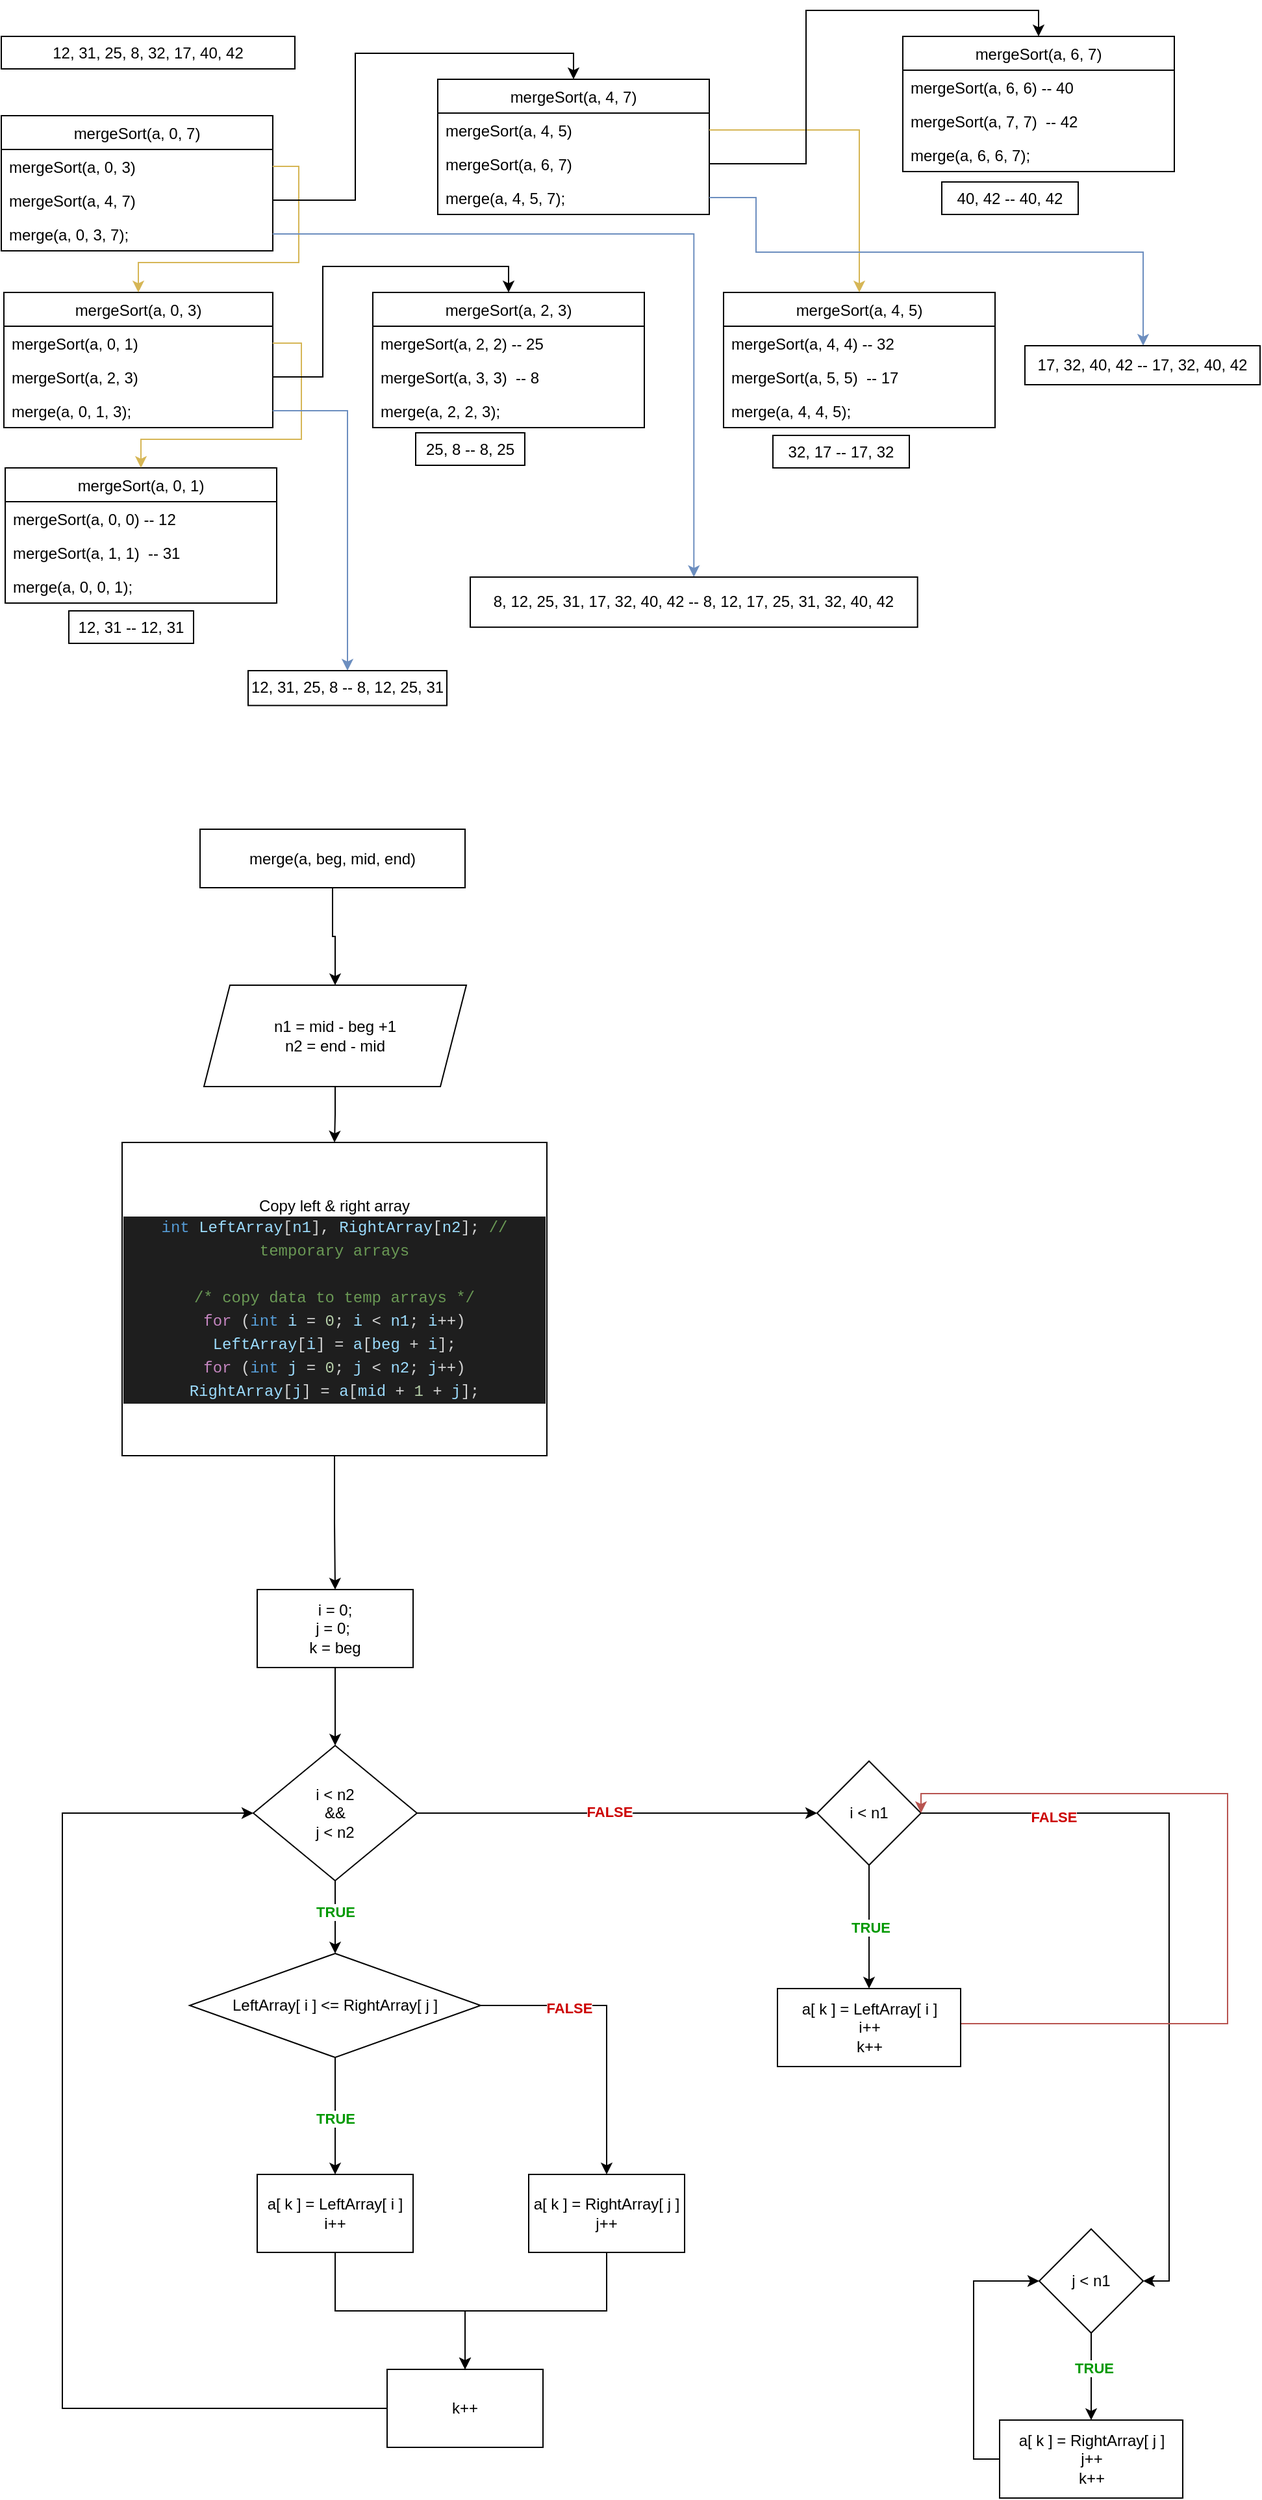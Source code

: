 <mxfile version="16.4.0" type="device"><diagram id="zh6HFT14B2OIdwj015c_" name="Page-1"><mxGraphModel dx="1000" dy="1392" grid="0" gridSize="10" guides="1" tooltips="1" connect="1" arrows="1" fold="1" page="1" pageScale="1" pageWidth="827" pageHeight="1169" math="0" shadow="0"><root><mxCell id="0"/><mxCell id="1" parent="0"/><mxCell id="RX56r7mLfQUxMycRONws-1" value="mergeSort(a, 0, 7)" style="swimlane;fontStyle=0;childLayout=stackLayout;horizontal=1;startSize=26;fillColor=none;horizontalStack=0;resizeParent=1;resizeParentMax=0;resizeLast=0;collapsible=1;marginBottom=0;" vertex="1" parent="1"><mxGeometry x="133" y="111" width="209" height="104" as="geometry"/></mxCell><mxCell id="RX56r7mLfQUxMycRONws-2" value="mergeSort(a, 0, 3)" style="text;strokeColor=none;fillColor=none;align=left;verticalAlign=top;spacingLeft=4;spacingRight=4;overflow=hidden;rotatable=0;points=[[0,0.5],[1,0.5]];portConstraint=eastwest;" vertex="1" parent="RX56r7mLfQUxMycRONws-1"><mxGeometry y="26" width="209" height="26" as="geometry"/></mxCell><mxCell id="RX56r7mLfQUxMycRONws-3" value="mergeSort(a, 4, 7)" style="text;strokeColor=none;fillColor=none;align=left;verticalAlign=top;spacingLeft=4;spacingRight=4;overflow=hidden;rotatable=0;points=[[0,0.5],[1,0.5]];portConstraint=eastwest;" vertex="1" parent="RX56r7mLfQUxMycRONws-1"><mxGeometry y="52" width="209" height="26" as="geometry"/></mxCell><mxCell id="RX56r7mLfQUxMycRONws-4" value="merge(a, 0, 3, 7);" style="text;strokeColor=none;fillColor=none;align=left;verticalAlign=top;spacingLeft=4;spacingRight=4;overflow=hidden;rotatable=0;points=[[0,0.5],[1,0.5]];portConstraint=eastwest;" vertex="1" parent="RX56r7mLfQUxMycRONws-1"><mxGeometry y="78" width="209" height="26" as="geometry"/></mxCell><mxCell id="RX56r7mLfQUxMycRONws-5" value="mergeSort(a, 0, 3)" style="swimlane;fontStyle=0;childLayout=stackLayout;horizontal=1;startSize=26;fillColor=none;horizontalStack=0;resizeParent=1;resizeParentMax=0;resizeLast=0;collapsible=1;marginBottom=0;" vertex="1" parent="1"><mxGeometry x="135" y="247" width="207" height="104" as="geometry"/></mxCell><mxCell id="RX56r7mLfQUxMycRONws-6" value="mergeSort(a, 0, 1)" style="text;strokeColor=none;fillColor=none;align=left;verticalAlign=top;spacingLeft=4;spacingRight=4;overflow=hidden;rotatable=0;points=[[0,0.5],[1,0.5]];portConstraint=eastwest;" vertex="1" parent="RX56r7mLfQUxMycRONws-5"><mxGeometry y="26" width="207" height="26" as="geometry"/></mxCell><mxCell id="RX56r7mLfQUxMycRONws-7" value="mergeSort(a, 2, 3)" style="text;strokeColor=none;fillColor=none;align=left;verticalAlign=top;spacingLeft=4;spacingRight=4;overflow=hidden;rotatable=0;points=[[0,0.5],[1,0.5]];portConstraint=eastwest;" vertex="1" parent="RX56r7mLfQUxMycRONws-5"><mxGeometry y="52" width="207" height="26" as="geometry"/></mxCell><mxCell id="RX56r7mLfQUxMycRONws-8" value="merge(a, 0, 1, 3);" style="text;strokeColor=none;fillColor=none;align=left;verticalAlign=top;spacingLeft=4;spacingRight=4;overflow=hidden;rotatable=0;points=[[0,0.5],[1,0.5]];portConstraint=eastwest;" vertex="1" parent="RX56r7mLfQUxMycRONws-5"><mxGeometry y="78" width="207" height="26" as="geometry"/></mxCell><mxCell id="RX56r7mLfQUxMycRONws-9" style="edgeStyle=orthogonalEdgeStyle;rounded=0;orthogonalLoop=1;jettySize=auto;html=1;entryX=0.5;entryY=0;entryDx=0;entryDy=0;fillColor=#fff2cc;strokeColor=#d6b656;" edge="1" parent="1" source="RX56r7mLfQUxMycRONws-2" target="RX56r7mLfQUxMycRONws-5"><mxGeometry relative="1" as="geometry"><Array as="points"><mxPoint x="362" y="150"/><mxPoint x="362" y="224"/><mxPoint x="239" y="224"/></Array></mxGeometry></mxCell><mxCell id="RX56r7mLfQUxMycRONws-10" value="mergeSort(a, 0, 1)" style="swimlane;fontStyle=0;childLayout=stackLayout;horizontal=1;startSize=26;fillColor=none;horizontalStack=0;resizeParent=1;resizeParentMax=0;resizeLast=0;collapsible=1;marginBottom=0;" vertex="1" parent="1"><mxGeometry x="136" y="382" width="209" height="104" as="geometry"/></mxCell><mxCell id="RX56r7mLfQUxMycRONws-11" value="mergeSort(a, 0, 0) -- 12" style="text;strokeColor=none;fillColor=none;align=left;verticalAlign=top;spacingLeft=4;spacingRight=4;overflow=hidden;rotatable=0;points=[[0,0.5],[1,0.5]];portConstraint=eastwest;" vertex="1" parent="RX56r7mLfQUxMycRONws-10"><mxGeometry y="26" width="209" height="26" as="geometry"/></mxCell><mxCell id="RX56r7mLfQUxMycRONws-12" value="mergeSort(a, 1, 1)  -- 31" style="text;strokeColor=none;fillColor=none;align=left;verticalAlign=top;spacingLeft=4;spacingRight=4;overflow=hidden;rotatable=0;points=[[0,0.5],[1,0.5]];portConstraint=eastwest;" vertex="1" parent="RX56r7mLfQUxMycRONws-10"><mxGeometry y="52" width="209" height="26" as="geometry"/></mxCell><mxCell id="RX56r7mLfQUxMycRONws-13" value="merge(a, 0, 0, 1);" style="text;strokeColor=none;fillColor=none;align=left;verticalAlign=top;spacingLeft=4;spacingRight=4;overflow=hidden;rotatable=0;points=[[0,0.5],[1,0.5]];portConstraint=eastwest;" vertex="1" parent="RX56r7mLfQUxMycRONws-10"><mxGeometry y="78" width="209" height="26" as="geometry"/></mxCell><mxCell id="RX56r7mLfQUxMycRONws-14" style="edgeStyle=orthogonalEdgeStyle;rounded=0;orthogonalLoop=1;jettySize=auto;html=1;entryX=0.5;entryY=0;entryDx=0;entryDy=0;fillColor=#fff2cc;strokeColor=#d6b656;" edge="1" parent="1" source="RX56r7mLfQUxMycRONws-6" target="RX56r7mLfQUxMycRONws-10"><mxGeometry relative="1" as="geometry"><Array as="points"><mxPoint x="364" y="286"/><mxPoint x="364" y="360"/><mxPoint x="241" y="360"/></Array></mxGeometry></mxCell><mxCell id="RX56r7mLfQUxMycRONws-15" value="12, 31, 25, 8, 32, 17, 40, 42" style="rounded=0;whiteSpace=wrap;html=1;" vertex="1" parent="1"><mxGeometry x="133" y="50" width="226" height="25" as="geometry"/></mxCell><mxCell id="RX56r7mLfQUxMycRONws-16" value="12, 31 -- 12, 31" style="rounded=0;whiteSpace=wrap;html=1;" vertex="1" parent="1"><mxGeometry x="185" y="492" width="96" height="25" as="geometry"/></mxCell><mxCell id="RX56r7mLfQUxMycRONws-17" value="mergeSort(a, 2, 3)" style="swimlane;fontStyle=0;childLayout=stackLayout;horizontal=1;startSize=26;fillColor=none;horizontalStack=0;resizeParent=1;resizeParentMax=0;resizeLast=0;collapsible=1;marginBottom=0;" vertex="1" parent="1"><mxGeometry x="419" y="247" width="209" height="104" as="geometry"/></mxCell><mxCell id="RX56r7mLfQUxMycRONws-18" value="mergeSort(a, 2, 2) -- 25" style="text;strokeColor=none;fillColor=none;align=left;verticalAlign=top;spacingLeft=4;spacingRight=4;overflow=hidden;rotatable=0;points=[[0,0.5],[1,0.5]];portConstraint=eastwest;" vertex="1" parent="RX56r7mLfQUxMycRONws-17"><mxGeometry y="26" width="209" height="26" as="geometry"/></mxCell><mxCell id="RX56r7mLfQUxMycRONws-19" value="mergeSort(a, 3, 3)  -- 8" style="text;strokeColor=none;fillColor=none;align=left;verticalAlign=top;spacingLeft=4;spacingRight=4;overflow=hidden;rotatable=0;points=[[0,0.5],[1,0.5]];portConstraint=eastwest;" vertex="1" parent="RX56r7mLfQUxMycRONws-17"><mxGeometry y="52" width="209" height="26" as="geometry"/></mxCell><mxCell id="RX56r7mLfQUxMycRONws-20" value="merge(a, 2, 2, 3);" style="text;strokeColor=none;fillColor=none;align=left;verticalAlign=top;spacingLeft=4;spacingRight=4;overflow=hidden;rotatable=0;points=[[0,0.5],[1,0.5]];portConstraint=eastwest;" vertex="1" parent="RX56r7mLfQUxMycRONws-17"><mxGeometry y="78" width="209" height="26" as="geometry"/></mxCell><mxCell id="RX56r7mLfQUxMycRONws-21" style="edgeStyle=orthogonalEdgeStyle;rounded=0;orthogonalLoop=1;jettySize=auto;html=1;entryX=0.5;entryY=0;entryDx=0;entryDy=0;" edge="1" parent="1" source="RX56r7mLfQUxMycRONws-7" target="RX56r7mLfQUxMycRONws-17"><mxGeometry relative="1" as="geometry"/></mxCell><mxCell id="RX56r7mLfQUxMycRONws-22" value="25, 8 -- 8, 25" style="rounded=0;whiteSpace=wrap;html=1;" vertex="1" parent="1"><mxGeometry x="452" y="355" width="84" height="25" as="geometry"/></mxCell><mxCell id="RX56r7mLfQUxMycRONws-24" style="edgeStyle=orthogonalEdgeStyle;rounded=0;orthogonalLoop=1;jettySize=auto;html=1;fillColor=#dae8fc;strokeColor=#6c8ebf;" edge="1" parent="1" source="RX56r7mLfQUxMycRONws-8" target="RX56r7mLfQUxMycRONws-25"><mxGeometry relative="1" as="geometry"><mxPoint x="403.4" y="535.2" as="targetPoint"/></mxGeometry></mxCell><mxCell id="RX56r7mLfQUxMycRONws-25" value="12, 31, 25, 8 -- 8, 12, 25, 31" style="rounded=0;whiteSpace=wrap;html=1;" vertex="1" parent="1"><mxGeometry x="323" y="538" width="153" height="26.8" as="geometry"/></mxCell><mxCell id="RX56r7mLfQUxMycRONws-26" value="mergeSort(a, 4, 7)" style="swimlane;fontStyle=0;childLayout=stackLayout;horizontal=1;startSize=26;fillColor=none;horizontalStack=0;resizeParent=1;resizeParentMax=0;resizeLast=0;collapsible=1;marginBottom=0;" vertex="1" parent="1"><mxGeometry x="469" y="83" width="209" height="104" as="geometry"/></mxCell><mxCell id="RX56r7mLfQUxMycRONws-27" value="mergeSort(a, 4, 5)" style="text;strokeColor=none;fillColor=none;align=left;verticalAlign=top;spacingLeft=4;spacingRight=4;overflow=hidden;rotatable=0;points=[[0,0.5],[1,0.5]];portConstraint=eastwest;" vertex="1" parent="RX56r7mLfQUxMycRONws-26"><mxGeometry y="26" width="209" height="26" as="geometry"/></mxCell><mxCell id="RX56r7mLfQUxMycRONws-28" value="mergeSort(a, 6, 7) " style="text;strokeColor=none;fillColor=none;align=left;verticalAlign=top;spacingLeft=4;spacingRight=4;overflow=hidden;rotatable=0;points=[[0,0.5],[1,0.5]];portConstraint=eastwest;" vertex="1" parent="RX56r7mLfQUxMycRONws-26"><mxGeometry y="52" width="209" height="26" as="geometry"/></mxCell><mxCell id="RX56r7mLfQUxMycRONws-29" value="merge(a, 4, 5, 7);" style="text;strokeColor=none;fillColor=none;align=left;verticalAlign=top;spacingLeft=4;spacingRight=4;overflow=hidden;rotatable=0;points=[[0,0.5],[1,0.5]];portConstraint=eastwest;" vertex="1" parent="RX56r7mLfQUxMycRONws-26"><mxGeometry y="78" width="209" height="26" as="geometry"/></mxCell><mxCell id="RX56r7mLfQUxMycRONws-30" style="edgeStyle=orthogonalEdgeStyle;rounded=0;orthogonalLoop=1;jettySize=auto;html=1;entryX=0.5;entryY=0;entryDx=0;entryDy=0;" edge="1" parent="1" source="RX56r7mLfQUxMycRONws-3" target="RX56r7mLfQUxMycRONws-26"><mxGeometry relative="1" as="geometry"/></mxCell><mxCell id="RX56r7mLfQUxMycRONws-31" value="mergeSort(a, 4, 5)" style="swimlane;fontStyle=0;childLayout=stackLayout;horizontal=1;startSize=26;fillColor=none;horizontalStack=0;resizeParent=1;resizeParentMax=0;resizeLast=0;collapsible=1;marginBottom=0;" vertex="1" parent="1"><mxGeometry x="689" y="247" width="209" height="104" as="geometry"/></mxCell><mxCell id="RX56r7mLfQUxMycRONws-32" value="mergeSort(a, 4, 4) -- 32" style="text;strokeColor=none;fillColor=none;align=left;verticalAlign=top;spacingLeft=4;spacingRight=4;overflow=hidden;rotatable=0;points=[[0,0.5],[1,0.5]];portConstraint=eastwest;" vertex="1" parent="RX56r7mLfQUxMycRONws-31"><mxGeometry y="26" width="209" height="26" as="geometry"/></mxCell><mxCell id="RX56r7mLfQUxMycRONws-33" value="mergeSort(a, 5, 5)  -- 17" style="text;strokeColor=none;fillColor=none;align=left;verticalAlign=top;spacingLeft=4;spacingRight=4;overflow=hidden;rotatable=0;points=[[0,0.5],[1,0.5]];portConstraint=eastwest;" vertex="1" parent="RX56r7mLfQUxMycRONws-31"><mxGeometry y="52" width="209" height="26" as="geometry"/></mxCell><mxCell id="RX56r7mLfQUxMycRONws-34" value="merge(a, 4, 4, 5);" style="text;strokeColor=none;fillColor=none;align=left;verticalAlign=top;spacingLeft=4;spacingRight=4;overflow=hidden;rotatable=0;points=[[0,0.5],[1,0.5]];portConstraint=eastwest;" vertex="1" parent="RX56r7mLfQUxMycRONws-31"><mxGeometry y="78" width="209" height="26" as="geometry"/></mxCell><mxCell id="RX56r7mLfQUxMycRONws-35" style="edgeStyle=orthogonalEdgeStyle;rounded=0;orthogonalLoop=1;jettySize=auto;html=1;entryX=0.5;entryY=0;entryDx=0;entryDy=0;fillColor=#fff2cc;strokeColor=#d6b656;" edge="1" parent="1" source="RX56r7mLfQUxMycRONws-27" target="RX56r7mLfQUxMycRONws-31"><mxGeometry relative="1" as="geometry"/></mxCell><mxCell id="RX56r7mLfQUxMycRONws-36" value="32, 17 -- 17, 32" style="rounded=0;whiteSpace=wrap;html=1;" vertex="1" parent="1"><mxGeometry x="727" y="357" width="105" height="25" as="geometry"/></mxCell><mxCell id="RX56r7mLfQUxMycRONws-38" value="mergeSort(a, 6, 7)" style="swimlane;fontStyle=0;childLayout=stackLayout;horizontal=1;startSize=26;fillColor=none;horizontalStack=0;resizeParent=1;resizeParentMax=0;resizeLast=0;collapsible=1;marginBottom=0;" vertex="1" parent="1"><mxGeometry x="827" y="50" width="209" height="104" as="geometry"/></mxCell><mxCell id="RX56r7mLfQUxMycRONws-39" value="mergeSort(a, 6, 6) -- 40" style="text;strokeColor=none;fillColor=none;align=left;verticalAlign=top;spacingLeft=4;spacingRight=4;overflow=hidden;rotatable=0;points=[[0,0.5],[1,0.5]];portConstraint=eastwest;" vertex="1" parent="RX56r7mLfQUxMycRONws-38"><mxGeometry y="26" width="209" height="26" as="geometry"/></mxCell><mxCell id="RX56r7mLfQUxMycRONws-40" value="mergeSort(a, 7, 7)  -- 42" style="text;strokeColor=none;fillColor=none;align=left;verticalAlign=top;spacingLeft=4;spacingRight=4;overflow=hidden;rotatable=0;points=[[0,0.5],[1,0.5]];portConstraint=eastwest;" vertex="1" parent="RX56r7mLfQUxMycRONws-38"><mxGeometry y="52" width="209" height="26" as="geometry"/></mxCell><mxCell id="RX56r7mLfQUxMycRONws-41" value="merge(a, 6, 6, 7);" style="text;strokeColor=none;fillColor=none;align=left;verticalAlign=top;spacingLeft=4;spacingRight=4;overflow=hidden;rotatable=0;points=[[0,0.5],[1,0.5]];portConstraint=eastwest;" vertex="1" parent="RX56r7mLfQUxMycRONws-38"><mxGeometry y="78" width="209" height="26" as="geometry"/></mxCell><mxCell id="RX56r7mLfQUxMycRONws-42" style="edgeStyle=orthogonalEdgeStyle;rounded=0;orthogonalLoop=1;jettySize=auto;html=1;entryX=0.5;entryY=0;entryDx=0;entryDy=0;" edge="1" parent="1" source="RX56r7mLfQUxMycRONws-28" target="RX56r7mLfQUxMycRONws-38"><mxGeometry relative="1" as="geometry"/></mxCell><mxCell id="RX56r7mLfQUxMycRONws-43" value="40, 42 -- 40, 42" style="rounded=0;whiteSpace=wrap;html=1;" vertex="1" parent="1"><mxGeometry x="857" y="162" width="105" height="25" as="geometry"/></mxCell><mxCell id="RX56r7mLfQUxMycRONws-44" style="edgeStyle=orthogonalEdgeStyle;rounded=0;orthogonalLoop=1;jettySize=auto;html=1;fillColor=#dae8fc;strokeColor=#6c8ebf;exitX=1;exitY=0.5;exitDx=0;exitDy=0;" edge="1" parent="1" source="RX56r7mLfQUxMycRONws-29" target="RX56r7mLfQUxMycRONws-45"><mxGeometry relative="1" as="geometry"><mxPoint x="981" y="318" as="targetPoint"/><Array as="points"><mxPoint x="714" y="174"/><mxPoint x="714" y="216"/><mxPoint x="1012" y="216"/></Array></mxGeometry></mxCell><mxCell id="RX56r7mLfQUxMycRONws-45" value="17, 32, 40, 42 -- 17, 32, 40, 42" style="rounded=0;whiteSpace=wrap;html=1;" vertex="1" parent="1"><mxGeometry x="921" y="288" width="181" height="30" as="geometry"/></mxCell><mxCell id="RX56r7mLfQUxMycRONws-46" style="edgeStyle=orthogonalEdgeStyle;rounded=0;orthogonalLoop=1;jettySize=auto;html=1;fillColor=#dae8fc;strokeColor=#6c8ebf;" edge="1" parent="1" source="RX56r7mLfQUxMycRONws-4" target="RX56r7mLfQUxMycRONws-47"><mxGeometry relative="1" as="geometry"><mxPoint x="660.667" y="497.429" as="targetPoint"/></mxGeometry></mxCell><mxCell id="RX56r7mLfQUxMycRONws-47" value="8, 12, 25, 31, 17, 32, 40, 42 -- 8, 12, 17, 25, 31, 32, 40, 42" style="rounded=0;whiteSpace=wrap;html=1;" vertex="1" parent="1"><mxGeometry x="494.0" y="466" width="344.33" height="38.57" as="geometry"/></mxCell><mxCell id="RX56r7mLfQUxMycRONws-54" value="" style="edgeStyle=orthogonalEdgeStyle;rounded=0;orthogonalLoop=1;jettySize=auto;html=1;" edge="1" parent="1" source="RX56r7mLfQUxMycRONws-52" target="RX56r7mLfQUxMycRONws-53"><mxGeometry relative="1" as="geometry"/></mxCell><mxCell id="RX56r7mLfQUxMycRONws-52" value="merge(a, beg, mid, end)" style="rounded=0;whiteSpace=wrap;html=1;" vertex="1" parent="1"><mxGeometry x="286" y="660" width="204" height="45" as="geometry"/></mxCell><mxCell id="RX56r7mLfQUxMycRONws-56" value="" style="edgeStyle=orthogonalEdgeStyle;rounded=0;orthogonalLoop=1;jettySize=auto;html=1;" edge="1" parent="1" source="RX56r7mLfQUxMycRONws-53" target="RX56r7mLfQUxMycRONws-55"><mxGeometry relative="1" as="geometry"/></mxCell><mxCell id="RX56r7mLfQUxMycRONws-53" value="n1 = mid - beg +1&lt;br&gt;n2 = end - mid" style="shape=parallelogram;perimeter=parallelogramPerimeter;whiteSpace=wrap;html=1;fixedSize=1;rounded=0;" vertex="1" parent="1"><mxGeometry x="289" y="780" width="202" height="78" as="geometry"/></mxCell><mxCell id="RX56r7mLfQUxMycRONws-58" value="" style="edgeStyle=orthogonalEdgeStyle;rounded=0;orthogonalLoop=1;jettySize=auto;html=1;" edge="1" parent="1" source="RX56r7mLfQUxMycRONws-55" target="RX56r7mLfQUxMycRONws-57"><mxGeometry relative="1" as="geometry"/></mxCell><mxCell id="RX56r7mLfQUxMycRONws-55" value="Copy left &amp;amp; right array&lt;br&gt;&lt;div style=&quot;color: rgb(212 , 212 , 212) ; background-color: rgb(30 , 30 , 30) ; font-family: &amp;#34;menlo&amp;#34; , &amp;#34;monaco&amp;#34; , &amp;#34;courier new&amp;#34; , monospace ; line-height: 18px&quot;&gt;&lt;div&gt;&lt;span style=&quot;color: #569cd6&quot;&gt;int&lt;/span&gt; &lt;span style=&quot;color: #9cdcfe&quot;&gt;LeftArray&lt;/span&gt;[&lt;span style=&quot;color: #9cdcfe&quot;&gt;n1&lt;/span&gt;], &lt;span style=&quot;color: #9cdcfe&quot;&gt;RightArray&lt;/span&gt;[&lt;span style=&quot;color: #9cdcfe&quot;&gt;n2&lt;/span&gt;];&lt;span style=&quot;color: #6a9955&quot;&gt; // temporary arrays&lt;/span&gt;&lt;/div&gt;&lt;br&gt;&lt;div&gt;&lt;span style=&quot;color: #6a9955&quot;&gt;    /* copy data to temp arrays */&lt;/span&gt;&lt;/div&gt;&lt;div&gt;    &lt;span style=&quot;color: #c586c0&quot;&gt;for&lt;/span&gt; (&lt;span style=&quot;color: #569cd6&quot;&gt;int&lt;/span&gt; &lt;span style=&quot;color: #9cdcfe&quot;&gt;i&lt;/span&gt; = &lt;span style=&quot;color: #b5cea8&quot;&gt;0&lt;/span&gt;; &lt;span style=&quot;color: #9cdcfe&quot;&gt;i&lt;/span&gt; &amp;lt; &lt;span style=&quot;color: #9cdcfe&quot;&gt;n1&lt;/span&gt;; &lt;span style=&quot;color: #9cdcfe&quot;&gt;i&lt;/span&gt;++)&lt;/div&gt;&lt;div&gt;        &lt;span style=&quot;color: #9cdcfe&quot;&gt;LeftArray&lt;/span&gt;[&lt;span style=&quot;color: #9cdcfe&quot;&gt;i&lt;/span&gt;] = &lt;span style=&quot;color: #9cdcfe&quot;&gt;a&lt;/span&gt;[&lt;span style=&quot;color: #9cdcfe&quot;&gt;beg&lt;/span&gt; + &lt;span style=&quot;color: #9cdcfe&quot;&gt;i&lt;/span&gt;];&lt;/div&gt;&lt;div&gt;    &lt;span style=&quot;color: #c586c0&quot;&gt;for&lt;/span&gt; (&lt;span style=&quot;color: #569cd6&quot;&gt;int&lt;/span&gt; &lt;span style=&quot;color: #9cdcfe&quot;&gt;j&lt;/span&gt; = &lt;span style=&quot;color: #b5cea8&quot;&gt;0&lt;/span&gt;; &lt;span style=&quot;color: #9cdcfe&quot;&gt;j&lt;/span&gt; &amp;lt; &lt;span style=&quot;color: #9cdcfe&quot;&gt;n2&lt;/span&gt;; &lt;span style=&quot;color: #9cdcfe&quot;&gt;j&lt;/span&gt;++)&lt;/div&gt;&lt;div&gt;        &lt;span style=&quot;color: #9cdcfe&quot;&gt;RightArray&lt;/span&gt;[&lt;span style=&quot;color: #9cdcfe&quot;&gt;j&lt;/span&gt;] = &lt;span style=&quot;color: #9cdcfe&quot;&gt;a&lt;/span&gt;[&lt;span style=&quot;color: #9cdcfe&quot;&gt;mid&lt;/span&gt; + &lt;span style=&quot;color: #b5cea8&quot;&gt;1&lt;/span&gt; + &lt;span style=&quot;color: #9cdcfe&quot;&gt;j&lt;/span&gt;];&lt;/div&gt;&lt;/div&gt;" style="whiteSpace=wrap;html=1;rounded=0;" vertex="1" parent="1"><mxGeometry x="226" y="901" width="327" height="241" as="geometry"/></mxCell><mxCell id="RX56r7mLfQUxMycRONws-60" value="" style="edgeStyle=orthogonalEdgeStyle;rounded=0;orthogonalLoop=1;jettySize=auto;html=1;" edge="1" parent="1" source="RX56r7mLfQUxMycRONws-57" target="RX56r7mLfQUxMycRONws-59"><mxGeometry relative="1" as="geometry"/></mxCell><mxCell id="RX56r7mLfQUxMycRONws-57" value="i = 0;&lt;br&gt;j = 0;&amp;nbsp;&lt;br&gt;k = beg" style="whiteSpace=wrap;html=1;rounded=0;" vertex="1" parent="1"><mxGeometry x="330" y="1245" width="120" height="60" as="geometry"/></mxCell><mxCell id="RX56r7mLfQUxMycRONws-62" value="" style="edgeStyle=orthogonalEdgeStyle;rounded=0;orthogonalLoop=1;jettySize=auto;html=1;" edge="1" parent="1" source="RX56r7mLfQUxMycRONws-59" target="RX56r7mLfQUxMycRONws-61"><mxGeometry relative="1" as="geometry"/></mxCell><mxCell id="RX56r7mLfQUxMycRONws-72" value="TRUE" style="edgeLabel;html=1;align=center;verticalAlign=middle;resizable=0;points=[];fontColor=#009900;fontStyle=1" vertex="1" connectable="0" parent="RX56r7mLfQUxMycRONws-62"><mxGeometry x="-0.143" relative="1" as="geometry"><mxPoint as="offset"/></mxGeometry></mxCell><mxCell id="RX56r7mLfQUxMycRONws-77" value="" style="edgeStyle=orthogonalEdgeStyle;rounded=0;orthogonalLoop=1;jettySize=auto;html=1;" edge="1" parent="1" source="RX56r7mLfQUxMycRONws-59" target="RX56r7mLfQUxMycRONws-76"><mxGeometry relative="1" as="geometry"/></mxCell><mxCell id="RX56r7mLfQUxMycRONws-78" value="FALSE" style="edgeLabel;html=1;align=center;verticalAlign=middle;resizable=0;points=[];fontColor=#CC0000;fontStyle=1" vertex="1" connectable="0" parent="RX56r7mLfQUxMycRONws-77"><mxGeometry x="-0.039" y="1" relative="1" as="geometry"><mxPoint as="offset"/></mxGeometry></mxCell><mxCell id="RX56r7mLfQUxMycRONws-59" value="i &amp;lt; n2&lt;br&gt;&amp;amp;&amp;amp;&lt;br&gt;j &amp;lt; n2" style="rhombus;whiteSpace=wrap;html=1;rounded=0;" vertex="1" parent="1"><mxGeometry x="327" y="1365" width="126" height="104" as="geometry"/></mxCell><mxCell id="RX56r7mLfQUxMycRONws-64" value="" style="edgeStyle=orthogonalEdgeStyle;rounded=0;orthogonalLoop=1;jettySize=auto;html=1;" edge="1" parent="1" source="RX56r7mLfQUxMycRONws-61" target="RX56r7mLfQUxMycRONws-63"><mxGeometry relative="1" as="geometry"/></mxCell><mxCell id="RX56r7mLfQUxMycRONws-65" value="TRUE" style="edgeLabel;html=1;align=center;verticalAlign=middle;resizable=0;points=[];fontColor=#009900;fontStyle=1" vertex="1" connectable="0" parent="RX56r7mLfQUxMycRONws-64"><mxGeometry x="0.033" relative="1" as="geometry"><mxPoint as="offset"/></mxGeometry></mxCell><mxCell id="RX56r7mLfQUxMycRONws-67" value="" style="edgeStyle=orthogonalEdgeStyle;rounded=0;orthogonalLoop=1;jettySize=auto;html=1;" edge="1" parent="1" source="RX56r7mLfQUxMycRONws-61" target="RX56r7mLfQUxMycRONws-66"><mxGeometry relative="1" as="geometry"/></mxCell><mxCell id="RX56r7mLfQUxMycRONws-73" value="FALSE" style="edgeLabel;html=1;align=center;verticalAlign=middle;resizable=0;points=[];fontStyle=1;fontColor=#CC0000;" vertex="1" connectable="0" parent="RX56r7mLfQUxMycRONws-67"><mxGeometry x="-0.401" y="-2" relative="1" as="geometry"><mxPoint as="offset"/></mxGeometry></mxCell><mxCell id="RX56r7mLfQUxMycRONws-61" value="LeftArray[ i ] &amp;lt;= RightArray[ j ]" style="rhombus;whiteSpace=wrap;html=1;rounded=0;" vertex="1" parent="1"><mxGeometry x="278" y="1525" width="224" height="80" as="geometry"/></mxCell><mxCell id="RX56r7mLfQUxMycRONws-69" value="" style="edgeStyle=orthogonalEdgeStyle;rounded=0;orthogonalLoop=1;jettySize=auto;html=1;" edge="1" parent="1" source="RX56r7mLfQUxMycRONws-63" target="RX56r7mLfQUxMycRONws-68"><mxGeometry relative="1" as="geometry"/></mxCell><mxCell id="RX56r7mLfQUxMycRONws-63" value="a[ k ] = LeftArray[ i ]&lt;br&gt;i++" style="whiteSpace=wrap;html=1;rounded=0;" vertex="1" parent="1"><mxGeometry x="330" y="1695" width="120" height="60" as="geometry"/></mxCell><mxCell id="RX56r7mLfQUxMycRONws-70" style="edgeStyle=orthogonalEdgeStyle;rounded=0;orthogonalLoop=1;jettySize=auto;html=1;" edge="1" parent="1" source="RX56r7mLfQUxMycRONws-66" target="RX56r7mLfQUxMycRONws-68"><mxGeometry relative="1" as="geometry"/></mxCell><mxCell id="RX56r7mLfQUxMycRONws-66" value="&lt;span&gt;a[ k ] = RightArray[ j ]&lt;/span&gt;&lt;br&gt;&lt;span&gt;j++&lt;/span&gt;" style="whiteSpace=wrap;html=1;rounded=0;" vertex="1" parent="1"><mxGeometry x="539" y="1695" width="120" height="60" as="geometry"/></mxCell><mxCell id="RX56r7mLfQUxMycRONws-71" style="edgeStyle=orthogonalEdgeStyle;rounded=0;orthogonalLoop=1;jettySize=auto;html=1;entryX=0;entryY=0.5;entryDx=0;entryDy=0;" edge="1" parent="1" source="RX56r7mLfQUxMycRONws-68" target="RX56r7mLfQUxMycRONws-59"><mxGeometry relative="1" as="geometry"><Array as="points"><mxPoint x="180" y="1875"/><mxPoint x="180" y="1417"/></Array></mxGeometry></mxCell><mxCell id="RX56r7mLfQUxMycRONws-68" value="k++" style="whiteSpace=wrap;html=1;rounded=0;" vertex="1" parent="1"><mxGeometry x="430" y="1845" width="120" height="60" as="geometry"/></mxCell><mxCell id="RX56r7mLfQUxMycRONws-80" value="" style="edgeStyle=orthogonalEdgeStyle;rounded=0;orthogonalLoop=1;jettySize=auto;html=1;" edge="1" parent="1" source="RX56r7mLfQUxMycRONws-76" target="RX56r7mLfQUxMycRONws-79"><mxGeometry relative="1" as="geometry"/></mxCell><mxCell id="RX56r7mLfQUxMycRONws-81" value="TRUE" style="edgeLabel;html=1;align=center;verticalAlign=middle;resizable=0;points=[];fontColor=#009900;fontStyle=1" vertex="1" connectable="0" parent="RX56r7mLfQUxMycRONws-80"><mxGeometry y="1" relative="1" as="geometry"><mxPoint as="offset"/></mxGeometry></mxCell><mxCell id="RX56r7mLfQUxMycRONws-84" style="edgeStyle=orthogonalEdgeStyle;rounded=0;orthogonalLoop=1;jettySize=auto;html=1;entryX=1;entryY=0.5;entryDx=0;entryDy=0;" edge="1" parent="1" source="RX56r7mLfQUxMycRONws-76" target="RX56r7mLfQUxMycRONws-85"><mxGeometry relative="1" as="geometry"><mxPoint x="1110" y="1811" as="targetPoint"/></mxGeometry></mxCell><mxCell id="RX56r7mLfQUxMycRONws-86" value="FALSE" style="edgeLabel;html=1;align=center;verticalAlign=middle;resizable=0;points=[];fontStyle=1;fontColor=#CC0000;" vertex="1" connectable="0" parent="RX56r7mLfQUxMycRONws-84"><mxGeometry x="-0.643" y="-3" relative="1" as="geometry"><mxPoint as="offset"/></mxGeometry></mxCell><mxCell id="RX56r7mLfQUxMycRONws-76" value="i &amp;lt; n1" style="rhombus;whiteSpace=wrap;html=1;rounded=0;" vertex="1" parent="1"><mxGeometry x="761" y="1377" width="80" height="80" as="geometry"/></mxCell><mxCell id="RX56r7mLfQUxMycRONws-83" style="edgeStyle=orthogonalEdgeStyle;rounded=0;orthogonalLoop=1;jettySize=auto;html=1;fillColor=#f8cecc;strokeColor=#b85450;" edge="1" parent="1" source="RX56r7mLfQUxMycRONws-79"><mxGeometry relative="1" as="geometry"><mxPoint x="841" y="1417" as="targetPoint"/><Array as="points"><mxPoint x="1077" y="1579"/><mxPoint x="1077" y="1402"/><mxPoint x="841" y="1402"/></Array></mxGeometry></mxCell><mxCell id="RX56r7mLfQUxMycRONws-79" value="a[ k ] = LeftArray[ i ]&lt;br&gt;i++&lt;br&gt;k++" style="whiteSpace=wrap;html=1;rounded=0;" vertex="1" parent="1"><mxGeometry x="730.5" y="1552" width="141" height="60" as="geometry"/></mxCell><mxCell id="RX56r7mLfQUxMycRONws-88" value="" style="edgeStyle=orthogonalEdgeStyle;rounded=0;orthogonalLoop=1;jettySize=auto;html=1;" edge="1" parent="1" source="RX56r7mLfQUxMycRONws-85" target="RX56r7mLfQUxMycRONws-87"><mxGeometry relative="1" as="geometry"/></mxCell><mxCell id="RX56r7mLfQUxMycRONws-90" value="TRUE" style="edgeLabel;html=1;align=center;verticalAlign=middle;resizable=0;points=[];fontColor=#009900;fontStyle=1" vertex="1" connectable="0" parent="RX56r7mLfQUxMycRONws-88"><mxGeometry x="-0.194" y="2" relative="1" as="geometry"><mxPoint as="offset"/></mxGeometry></mxCell><mxCell id="RX56r7mLfQUxMycRONws-85" value="j &amp;lt; n1" style="rhombus;whiteSpace=wrap;html=1;rounded=0;" vertex="1" parent="1"><mxGeometry x="932" y="1737" width="80" height="80" as="geometry"/></mxCell><mxCell id="RX56r7mLfQUxMycRONws-89" style="edgeStyle=orthogonalEdgeStyle;rounded=0;orthogonalLoop=1;jettySize=auto;html=1;entryX=0;entryY=0.5;entryDx=0;entryDy=0;exitX=0;exitY=0.5;exitDx=0;exitDy=0;" edge="1" parent="1" source="RX56r7mLfQUxMycRONws-87" target="RX56r7mLfQUxMycRONws-85"><mxGeometry relative="1" as="geometry"/></mxCell><mxCell id="RX56r7mLfQUxMycRONws-87" value="a[ k ] = RightArray[ j ]&lt;br&gt;j++&lt;br&gt;k++" style="whiteSpace=wrap;html=1;rounded=0;" vertex="1" parent="1"><mxGeometry x="901.5" y="1884" width="141" height="60" as="geometry"/></mxCell></root></mxGraphModel></diagram></mxfile>
